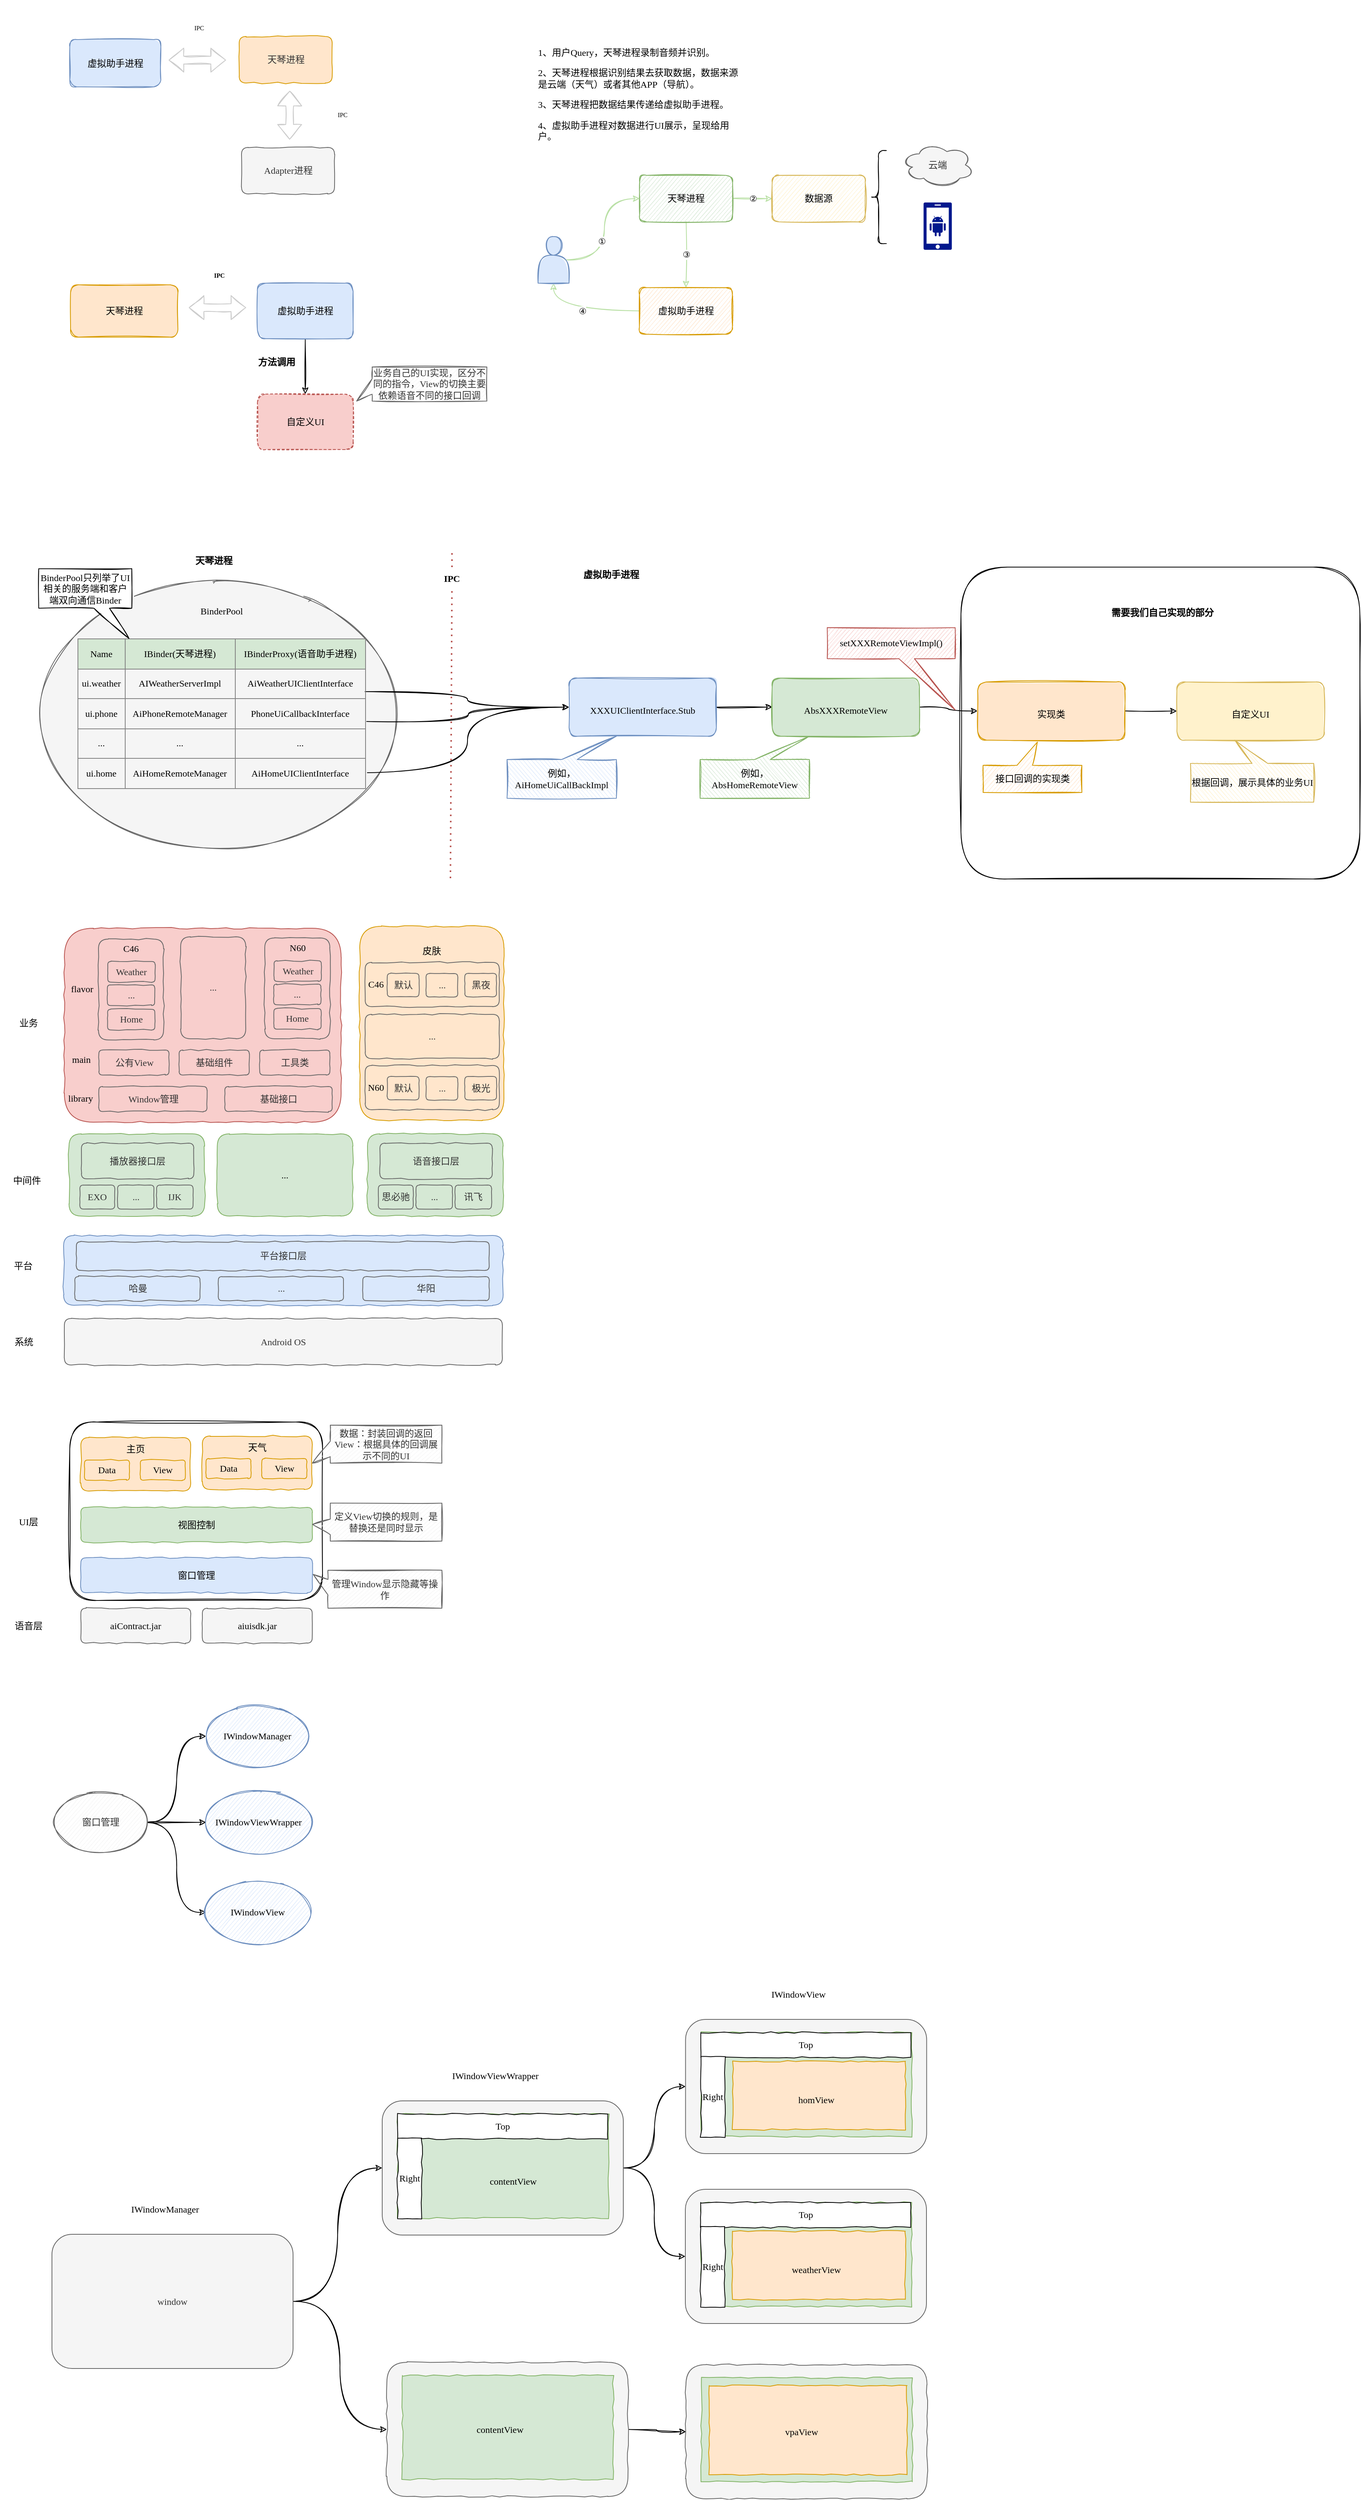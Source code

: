 <mxfile version="20.2.3" type="github">
  <diagram id="_rGLrGhf9AXiHFREIIix" name="第 1 页">
    <mxGraphModel dx="3093" dy="-14924" grid="0" gridSize="10" guides="1" tooltips="1" connect="1" arrows="1" fold="1" page="0" pageScale="1" pageWidth="827" pageHeight="1169" math="0" shadow="0">
      <root>
        <mxCell id="0" />
        <mxCell id="1" parent="0" />
        <mxCell id="fodertxsaoSaykGRS7Xc-198" value="" style="rounded=1;whiteSpace=wrap;html=1;comic=1;sketch=0;fontFamily=Comic Sans MS;fillColor=#ffe6cc;strokeColor=#d79b00;" vertex="1" parent="1">
          <mxGeometry x="-1307" y="17013" width="186" height="250" as="geometry" />
        </mxCell>
        <mxCell id="fodertxsaoSaykGRS7Xc-255" value="..." style="rounded=1;whiteSpace=wrap;html=1;comic=1;sketch=0;fillColor=none;fontColor=#333333;strokeColor=#666666;fontFamily=Comic Sans MS;" vertex="1" parent="1">
          <mxGeometry x="-1300" y="17126.5" width="173" height="57.12" as="geometry" />
        </mxCell>
        <mxCell id="fodertxsaoSaykGRS7Xc-243" value="" style="rounded=1;whiteSpace=wrap;html=1;comic=1;sketch=0;fillColor=none;fontColor=#333333;strokeColor=#666666;fontFamily=Comic Sans MS;" vertex="1" parent="1">
          <mxGeometry x="-1300" y="17059.5" width="173" height="57.12" as="geometry" />
        </mxCell>
        <mxCell id="fodertxsaoSaykGRS7Xc-250" value="" style="rounded=1;whiteSpace=wrap;html=1;comic=1;sketch=0;fillColor=none;fontColor=#333333;strokeColor=#666666;fontFamily=Comic Sans MS;" vertex="1" parent="1">
          <mxGeometry x="-1300" y="17192.38" width="173" height="57.12" as="geometry" />
        </mxCell>
        <mxCell id="fodertxsaoSaykGRS7Xc-133" value="" style="rounded=1;whiteSpace=wrap;html=1;fillColor=#f5f5f5;fontColor=#333333;strokeColor=#666666;comic=1;fontFamily=Comic Sans MS;" vertex="1" parent="1">
          <mxGeometry x="-886.25" y="18867" width="311" height="173" as="geometry" />
        </mxCell>
        <mxCell id="fodertxsaoSaykGRS7Xc-134" value="" style="rounded=0;whiteSpace=wrap;html=1;fillColor=#d5e8d4;strokeColor=#82b366;sketch=0;comic=1;fontFamily=Comic Sans MS;" vertex="1" parent="1">
          <mxGeometry x="-866.25" y="18884" width="272" height="134" as="geometry" />
        </mxCell>
        <mxCell id="fodertxsaoSaykGRS7Xc-143" value="" style="rounded=0;whiteSpace=wrap;html=1;fillColor=#ffe6cc;strokeColor=#d79b00;sketch=0;comic=1;fontFamily=Comic Sans MS;" vertex="1" parent="1">
          <mxGeometry x="-856.25" y="18894" width="255.25" height="115" as="geometry" />
        </mxCell>
        <mxCell id="fodertxsaoSaykGRS7Xc-118" value="" style="rounded=1;whiteSpace=wrap;html=1;fillColor=#f5f5f5;fontColor=#333333;strokeColor=#666666;fontFamily=Comic Sans MS;" vertex="1" parent="1">
          <mxGeometry x="-886.75" y="18422" width="311" height="173" as="geometry" />
        </mxCell>
        <mxCell id="fodertxsaoSaykGRS7Xc-119" value="" style="rounded=0;whiteSpace=wrap;html=1;fillColor=#d5e8d4;strokeColor=#82b366;sketch=0;comic=1;fontFamily=Comic Sans MS;" vertex="1" parent="1">
          <mxGeometry x="-866.75" y="18439" width="272" height="134" as="geometry" />
        </mxCell>
        <mxCell id="fodertxsaoSaykGRS7Xc-1" style="edgeStyle=orthogonalEdgeStyle;curved=1;sketch=1;orthogonalLoop=1;jettySize=auto;html=1;exitX=0.5;exitY=1;exitDx=0;exitDy=0;fontFamily=Comic Sans MS;" edge="1" parent="1" source="fodertxsaoSaykGRS7Xc-2" target="fodertxsaoSaykGRS7Xc-6">
          <mxGeometry relative="1" as="geometry" />
        </mxCell>
        <mxCell id="fodertxsaoSaykGRS7Xc-2" value="虚拟助手进程" style="rounded=1;whiteSpace=wrap;html=1;comic=1;sketch=1;fontFamily=Comic Sans MS;strokeColor=#6c8ebf;fillColor=#dae8fc;fillStyle=solid;" vertex="1" parent="1">
          <mxGeometry x="-1439" y="16184" width="123.5" height="71.5" as="geometry" />
        </mxCell>
        <mxCell id="fodertxsaoSaykGRS7Xc-3" value="天琴进程" style="rounded=1;whiteSpace=wrap;html=1;comic=1;sketch=1;fontFamily=Comic Sans MS;strokeColor=#d79b00;fillColor=#ffe6cc;fillStyle=solid;" vertex="1" parent="1">
          <mxGeometry x="-1680" y="16186" width="138.5" height="67.5" as="geometry" />
        </mxCell>
        <mxCell id="fodertxsaoSaykGRS7Xc-4" value="" style="shape=flexArrow;endArrow=classic;startArrow=classic;html=1;sketch=1;fontFamily=Comic Sans MS;strokeColor=#CCCCCC;curved=1;" edge="1" parent="1">
          <mxGeometry width="100" height="100" relative="1" as="geometry">
            <mxPoint x="-1527.5" y="16215.5" as="sourcePoint" />
            <mxPoint x="-1453.5" y="16215.5" as="targetPoint" />
          </mxGeometry>
        </mxCell>
        <mxCell id="fodertxsaoSaykGRS7Xc-5" value="&lt;b&gt;IPC&lt;/b&gt;" style="text;html=1;strokeColor=none;fillColor=none;align=center;verticalAlign=middle;whiteSpace=wrap;rounded=0;comic=1;sketch=1;fillStyle=solid;fontFamily=Comic Sans MS;fontSize=8;" vertex="1" parent="1">
          <mxGeometry x="-1518.5" y="16159" width="60" height="30" as="geometry" />
        </mxCell>
        <mxCell id="fodertxsaoSaykGRS7Xc-136" value="" style="rounded=0;whiteSpace=wrap;html=1;fillColor=#ffe6cc;strokeColor=#d79b00;sketch=0;comic=1;fontFamily=Comic Sans MS;" vertex="1" parent="1">
          <mxGeometry x="-826" y="18476" width="223" height="88" as="geometry" />
        </mxCell>
        <mxCell id="fodertxsaoSaykGRS7Xc-6" value="自定义UI" style="rounded=1;whiteSpace=wrap;html=1;comic=1;sketch=1;fontFamily=Comic Sans MS;strokeColor=#b85450;fillColor=#f8cecc;fillStyle=solid;dashed=1;" vertex="1" parent="1">
          <mxGeometry x="-1439" y="16327" width="123.5" height="71.5" as="geometry" />
        </mxCell>
        <mxCell id="fodertxsaoSaykGRS7Xc-7" value="业务自己的UI实现，区分不同的指令，View的切换主要依赖语音不同的接口回调" style="shape=callout;whiteSpace=wrap;html=1;perimeter=calloutPerimeter;rounded=0;comic=1;sketch=1;flipH=0;flipV=1;direction=south;size=20;position=0.2;position2=0;fillColor=#f5f5f5;strokeColor=#666666;fontColor=#333333;fontFamily=Comic Sans MS;" vertex="1" parent="1">
          <mxGeometry x="-1311" y="16292" width="168" height="44" as="geometry" />
        </mxCell>
        <mxCell id="fodertxsaoSaykGRS7Xc-8" value="" style="rounded=1;whiteSpace=wrap;html=1;labelBackgroundColor=none;sketch=1;fillStyle=auto;curveFitting=0.05;fontFamily=Comic Sans MS;fontSize=20;fontColor=#000000;" vertex="1" parent="1">
          <mxGeometry x="-531.5" y="16550" width="514.5" height="402" as="geometry" />
        </mxCell>
        <mxCell id="fodertxsaoSaykGRS7Xc-9" style="edgeStyle=orthogonalEdgeStyle;curved=1;sketch=1;orthogonalLoop=1;jettySize=auto;html=1;exitX=1;exitY=0.5;exitDx=0;exitDy=0;entryX=0;entryY=0.5;entryDx=0;entryDy=0;fontFamily=Comic Sans MS;fontSize=12;fontColor=#000000;strokeColor=#000000;" edge="1" parent="1" source="fodertxsaoSaykGRS7Xc-10" target="fodertxsaoSaykGRS7Xc-22">
          <mxGeometry relative="1" as="geometry" />
        </mxCell>
        <mxCell id="fodertxsaoSaykGRS7Xc-10" value="&lt;span style=&quot;font-size: 12px;&quot;&gt;XXXUIClientInterface&lt;/span&gt;&lt;span style=&quot;font-size: 12px;&quot;&gt;.Stub&lt;/span&gt;" style="rounded=1;whiteSpace=wrap;html=1;labelBackgroundColor=none;sketch=1;fillStyle=solid;curveFitting=0.05;fontFamily=Comic Sans MS;fontSize=20;fillColor=#dae8fc;strokeColor=#6c8ebf;" vertex="1" parent="1">
          <mxGeometry x="-1037" y="16693" width="190" height="75" as="geometry" />
        </mxCell>
        <mxCell id="fodertxsaoSaykGRS7Xc-11" value="&lt;b&gt;天琴进程&lt;/b&gt;" style="text;html=1;strokeColor=none;fillColor=none;align=center;verticalAlign=middle;whiteSpace=wrap;rounded=0;labelBackgroundColor=none;sketch=1;fillStyle=auto;curveFitting=0.95;fontFamily=Comic Sans MS;fontSize=12;fontColor=#000000;" vertex="1" parent="1">
          <mxGeometry x="-1525" y="16527" width="60" height="30" as="geometry" />
        </mxCell>
        <mxCell id="fodertxsaoSaykGRS7Xc-12" value="" style="ellipse;whiteSpace=wrap;html=1;comic=1;sketch=1;fillStyle=solid;fontFamily=Comic Sans MS;strokeColor=#666666;fillColor=#f5f5f5;fontColor=#333333;" vertex="1" parent="1">
          <mxGeometry x="-1719" y="16571" width="460" height="339" as="geometry" />
        </mxCell>
        <mxCell id="fodertxsaoSaykGRS7Xc-13" value="BinderPool" style="text;html=1;strokeColor=none;fillColor=none;align=center;verticalAlign=middle;whiteSpace=wrap;rounded=0;comic=1;sketch=1;fillStyle=solid;fontFamily=Comic Sans MS;" vertex="1" parent="1">
          <mxGeometry x="-1515" y="16592" width="60" height="30" as="geometry" />
        </mxCell>
        <mxCell id="fodertxsaoSaykGRS7Xc-14" style="edgeStyle=orthogonalEdgeStyle;curved=1;sketch=1;orthogonalLoop=1;jettySize=auto;html=1;exitX=0.997;exitY=0.353;exitDx=0;exitDy=0;entryX=0;entryY=0.5;entryDx=0;entryDy=0;fontFamily=Comic Sans MS;fontSize=12;fontColor=#000000;strokeColor=#000000;exitPerimeter=0;" edge="1" parent="1" source="fodertxsaoSaykGRS7Xc-17" target="fodertxsaoSaykGRS7Xc-10">
          <mxGeometry relative="1" as="geometry" />
        </mxCell>
        <mxCell id="fodertxsaoSaykGRS7Xc-15" style="edgeStyle=orthogonalEdgeStyle;curved=1;sketch=1;orthogonalLoop=1;jettySize=auto;html=1;fontFamily=Comic Sans MS;fontSize=12;fontColor=#000000;strokeColor=#000000;" edge="1" parent="1" target="fodertxsaoSaykGRS7Xc-10">
          <mxGeometry relative="1" as="geometry">
            <mxPoint x="-1298" y="16749" as="sourcePoint" />
          </mxGeometry>
        </mxCell>
        <mxCell id="fodertxsaoSaykGRS7Xc-16" style="edgeStyle=orthogonalEdgeStyle;curved=1;sketch=1;orthogonalLoop=1;jettySize=auto;html=1;exitX=1.005;exitY=0.892;exitDx=0;exitDy=0;entryX=0;entryY=0.5;entryDx=0;entryDy=0;fontFamily=Comic Sans MS;fontSize=12;fontColor=#000000;strokeColor=#000000;exitPerimeter=0;" edge="1" parent="1" source="fodertxsaoSaykGRS7Xc-17" target="fodertxsaoSaykGRS7Xc-10">
          <mxGeometry relative="1" as="geometry" />
        </mxCell>
        <mxCell id="fodertxsaoSaykGRS7Xc-17" value="&lt;table border=&quot;1&quot; width=&quot;100%&quot; height=&quot;100%&quot; style=&quot;width:100%;height:100%;border-collapse:collapse;&quot;&gt;&lt;tbody&gt;&lt;tr&gt;&lt;td style=&quot;background-color: rgb(213, 232, 212);&quot;&gt;Name&lt;/td&gt;&lt;td style=&quot;background-color: rgb(213, 232, 212);&quot;&gt;IBinder(天琴进程)&lt;/td&gt;&lt;td style=&quot;background-color: rgb(213, 232, 212);&quot;&gt;IBinderProxy(语音助手进程)&lt;/td&gt;&lt;/tr&gt;&lt;tr&gt;&lt;td&gt;ui.weather&lt;br&gt;&lt;/td&gt;&lt;td&gt;&lt;div style=&quot;background-image: initial; background-position: initial; background-size: initial; background-repeat: initial; background-attachment: initial; background-origin: initial; background-clip: initial;&quot;&gt;AIWeatherServerImpl&lt;span style=&quot;color: #ff0000;&quot;&gt;&lt;/span&gt;&lt;/div&gt;&lt;/td&gt;&lt;td&gt;AiWeatherUIClientInterface&lt;br&gt;&lt;/td&gt;&lt;/tr&gt;&lt;tr&gt;&lt;td&gt;ui.phone&lt;/td&gt;&lt;td&gt;AiPhoneRemoteManager&lt;br&gt;&lt;/td&gt;&lt;td&gt;PhoneUiCallbackInterface&lt;br&gt;&lt;/td&gt;&lt;/tr&gt;&lt;tr&gt;&lt;td&gt;...&lt;/td&gt;&lt;td&gt;...&lt;/td&gt;&lt;td&gt;...&lt;/td&gt;&lt;/tr&gt;&lt;tr&gt;&lt;td&gt;ui.home&lt;/td&gt;&lt;td&gt;AiHomeRemoteManager&lt;br&gt;&lt;/td&gt;&lt;td&gt;AiHomeUIClientInterface&lt;br&gt;&lt;/td&gt;&lt;/tr&gt;&lt;/tbody&gt;&lt;/table&gt;" style="text;html=1;strokeColor=none;fillColor=none;overflow=fill;comic=1;sketch=1;fillStyle=solid;fontFamily=Comic Sans MS;align=center;" vertex="1" parent="1">
          <mxGeometry x="-1671" y="16642" width="372" height="194" as="geometry" />
        </mxCell>
        <mxCell id="fodertxsaoSaykGRS7Xc-18" value="BinderPool只列举了UI相关的服务端和客户端双向通信Binder" style="shape=callout;whiteSpace=wrap;html=1;perimeter=calloutPerimeter;rounded=0;labelBackgroundColor=none;sketch=1;fillStyle=auto;curveFitting=0.95;fontFamily=Comic Sans MS;fontSize=12;fontColor=#000000;flipH=1;size=39;position=0.24;position2=0.03;" vertex="1" parent="1">
          <mxGeometry x="-1721" y="16552" width="120" height="90" as="geometry" />
        </mxCell>
        <mxCell id="fodertxsaoSaykGRS7Xc-19" value="&lt;b&gt;虚拟助手进程&lt;/b&gt;" style="text;html=1;strokeColor=none;fillColor=none;align=center;verticalAlign=middle;whiteSpace=wrap;rounded=0;labelBackgroundColor=none;sketch=1;fillStyle=auto;curveFitting=0.95;fontFamily=Comic Sans MS;fontSize=12;fontColor=#000000;" vertex="1" parent="1">
          <mxGeometry x="-1022.0" y="16545" width="79.25" height="30" as="geometry" />
        </mxCell>
        <mxCell id="fodertxsaoSaykGRS7Xc-20" value="例如，AiHomeUiCallBackImpl" style="shape=callout;whiteSpace=wrap;html=1;perimeter=calloutPerimeter;rounded=0;labelBackgroundColor=none;sketch=1;fillStyle=auto;curveFitting=0.95;fontFamily=Comic Sans MS;fontSize=12;flipV=1;position2=1;fillColor=#dae8fc;strokeColor=#6c8ebf;" vertex="1" parent="1">
          <mxGeometry x="-1117" y="16768" width="141" height="80" as="geometry" />
        </mxCell>
        <mxCell id="fodertxsaoSaykGRS7Xc-21" style="edgeStyle=orthogonalEdgeStyle;curved=1;sketch=1;orthogonalLoop=1;jettySize=auto;html=1;exitX=1;exitY=0.5;exitDx=0;exitDy=0;entryX=0;entryY=0.5;entryDx=0;entryDy=0;fontFamily=Comic Sans MS;fontSize=12;fontColor=#000000;strokeColor=#000000;" edge="1" parent="1" source="fodertxsaoSaykGRS7Xc-22" target="fodertxsaoSaykGRS7Xc-25">
          <mxGeometry relative="1" as="geometry" />
        </mxCell>
        <mxCell id="fodertxsaoSaykGRS7Xc-22" value="&lt;span style=&quot;font-size: 12px;&quot;&gt;AbsXXXRemoteView&lt;/span&gt;" style="rounded=1;whiteSpace=wrap;html=1;labelBackgroundColor=none;sketch=1;fillStyle=solid;curveFitting=0.05;fontFamily=Comic Sans MS;fontSize=20;fillColor=#d5e8d4;strokeColor=#82b366;" vertex="1" parent="1">
          <mxGeometry x="-775" y="16693" width="190" height="75" as="geometry" />
        </mxCell>
        <mxCell id="fodertxsaoSaykGRS7Xc-23" value="例如，AbsHomeRemoteView" style="shape=callout;whiteSpace=wrap;html=1;perimeter=calloutPerimeter;rounded=0;labelBackgroundColor=none;sketch=1;fillStyle=auto;curveFitting=0.95;fontFamily=Comic Sans MS;fontSize=12;flipV=1;position2=1;fillColor=#d5e8d4;strokeColor=#82b366;" vertex="1" parent="1">
          <mxGeometry x="-868" y="16768" width="141" height="80" as="geometry" />
        </mxCell>
        <mxCell id="fodertxsaoSaykGRS7Xc-24" style="edgeStyle=orthogonalEdgeStyle;curved=1;sketch=1;orthogonalLoop=1;jettySize=auto;html=1;exitX=1;exitY=0.5;exitDx=0;exitDy=0;entryX=0;entryY=0.5;entryDx=0;entryDy=0;fontFamily=Comic Sans MS;fontSize=12;fontColor=#000000;strokeColor=#000000;" edge="1" parent="1" source="fodertxsaoSaykGRS7Xc-25" target="fodertxsaoSaykGRS7Xc-27">
          <mxGeometry relative="1" as="geometry" />
        </mxCell>
        <mxCell id="fodertxsaoSaykGRS7Xc-25" value="&lt;span style=&quot;font-size: 12px;&quot;&gt;实现类&lt;/span&gt;" style="rounded=1;whiteSpace=wrap;html=1;labelBackgroundColor=none;sketch=1;fillStyle=solid;curveFitting=0.05;fontFamily=Comic Sans MS;fontSize=20;fillColor=#ffe6cc;strokeColor=#d79b00;" vertex="1" parent="1">
          <mxGeometry x="-510" y="16698" width="190" height="75" as="geometry" />
        </mxCell>
        <mxCell id="fodertxsaoSaykGRS7Xc-26" value="接口回调的实现类" style="shape=callout;whiteSpace=wrap;html=1;perimeter=calloutPerimeter;rounded=0;labelBackgroundColor=none;sketch=1;fillStyle=auto;curveFitting=0.95;fontFamily=Comic Sans MS;fontSize=12;flipV=1;position2=0.45;fillColor=#ffe6cc;strokeColor=#d79b00;flipH=1;" vertex="1" parent="1">
          <mxGeometry x="-503" y="16775.5" width="127.5" height="65" as="geometry" />
        </mxCell>
        <mxCell id="fodertxsaoSaykGRS7Xc-27" value="&lt;span style=&quot;font-size: 12px;&quot;&gt;自定义UI&lt;/span&gt;" style="rounded=1;whiteSpace=wrap;html=1;labelBackgroundColor=none;sketch=1;fillStyle=solid;curveFitting=0.05;fontFamily=Comic Sans MS;fontSize=20;fillColor=#fff2cc;strokeColor=#d6b656;" vertex="1" parent="1">
          <mxGeometry x="-253" y="16698" width="190" height="75" as="geometry" />
        </mxCell>
        <mxCell id="fodertxsaoSaykGRS7Xc-28" value="根据回调，展示具体的业务UI" style="shape=callout;whiteSpace=wrap;html=1;perimeter=calloutPerimeter;rounded=0;labelBackgroundColor=none;sketch=1;fillStyle=auto;curveFitting=0.95;fontFamily=Comic Sans MS;fontSize=12;flipV=1;position2=0.36;fillColor=#fff2cc;strokeColor=#d6b656;" vertex="1" parent="1">
          <mxGeometry x="-235.5" y="16773" width="159" height="80" as="geometry" />
        </mxCell>
        <mxCell id="fodertxsaoSaykGRS7Xc-29" value="&lt;b&gt;需要我们自己实现的部分&lt;/b&gt;" style="text;html=1;strokeColor=none;fillColor=none;align=center;verticalAlign=middle;whiteSpace=wrap;rounded=0;labelBackgroundColor=none;sketch=1;fillStyle=auto;curveFitting=0.95;fontFamily=Comic Sans MS;fontSize=12;fontColor=#000000;" vertex="1" parent="1">
          <mxGeometry x="-341" y="16594" width="139" height="30" as="geometry" />
        </mxCell>
        <mxCell id="fodertxsaoSaykGRS7Xc-30" value="setXXXRemoteViewImpl()" style="shape=callout;whiteSpace=wrap;html=1;perimeter=calloutPerimeter;rounded=0;labelBackgroundColor=none;sketch=1;fillStyle=auto;curveFitting=0.95;fontFamily=Comic Sans MS;fontSize=12;position2=1;size=66;position=0.56;fillColor=#f8cecc;strokeColor=#b85450;" vertex="1" parent="1">
          <mxGeometry x="-704" y="16628" width="165" height="106" as="geometry" />
        </mxCell>
        <mxCell id="fodertxsaoSaykGRS7Xc-31" value="" style="endArrow=none;dashed=1;html=1;dashPattern=1 3;strokeWidth=2;rounded=0;fillColor=#f8cecc;strokeColor=#b85450;startArrow=none;fontFamily=Comic Sans MS;" edge="1" parent="1" source="fodertxsaoSaykGRS7Xc-32">
          <mxGeometry width="50" height="50" relative="1" as="geometry">
            <mxPoint x="-1190" y="16951" as="sourcePoint" />
            <mxPoint x="-1188" y="16528" as="targetPoint" />
          </mxGeometry>
        </mxCell>
        <mxCell id="fodertxsaoSaykGRS7Xc-32" value="&lt;b&gt;IPC&lt;/b&gt;" style="text;html=1;strokeColor=none;fillColor=none;align=center;verticalAlign=middle;whiteSpace=wrap;rounded=0;fontFamily=Comic Sans MS;" vertex="1" parent="1">
          <mxGeometry x="-1218" y="16550" width="60" height="30" as="geometry" />
        </mxCell>
        <mxCell id="fodertxsaoSaykGRS7Xc-34" value="" style="endArrow=none;dashed=1;html=1;dashPattern=1 3;strokeWidth=2;rounded=0;fillColor=#f8cecc;strokeColor=#b85450;fontFamily=Comic Sans MS;" edge="1" parent="1" target="fodertxsaoSaykGRS7Xc-32">
          <mxGeometry width="50" height="50" relative="1" as="geometry">
            <mxPoint x="-1190" y="16951" as="sourcePoint" />
            <mxPoint x="-1188" y="16528" as="targetPoint" />
          </mxGeometry>
        </mxCell>
        <mxCell id="fodertxsaoSaykGRS7Xc-69" value="" style="rounded=1;whiteSpace=wrap;html=1;comic=1;sketch=1;fillStyle=solid;fontFamily=Comic Sans MS;fontSize=8;strokeColor=#000000;" vertex="1" parent="1">
          <mxGeometry x="-1681" y="17652" width="326" height="230" as="geometry" />
        </mxCell>
        <mxCell id="fodertxsaoSaykGRS7Xc-70" value="&lt;span style=&quot;color: rgb(0, 0, 0);&quot;&gt;aiContract.jar&lt;/span&gt;" style="rounded=1;whiteSpace=wrap;html=1;comic=1;fontFamily=Comic Sans MS;fillColor=#f5f5f5;strokeColor=#666666;fontColor=#333333;" vertex="1" parent="1">
          <mxGeometry x="-1666.75" y="17892" width="141.75" height="45" as="geometry" />
        </mxCell>
        <mxCell id="fodertxsaoSaykGRS7Xc-72" value="窗口管理" style="rounded=1;whiteSpace=wrap;html=1;comic=1;fontFamily=Comic Sans MS;fillColor=#dae8fc;strokeColor=#6c8ebf;" vertex="1" parent="1">
          <mxGeometry x="-1666.75" y="17827" width="298.75" height="45" as="geometry" />
        </mxCell>
        <mxCell id="fodertxsaoSaykGRS7Xc-74" value="语音层" style="text;html=1;strokeColor=none;fillColor=none;align=center;verticalAlign=middle;whiteSpace=wrap;rounded=0;comic=1;fontFamily=Comic Sans MS;" vertex="1" parent="1">
          <mxGeometry x="-1764" y="17899.5" width="60" height="30" as="geometry" />
        </mxCell>
        <mxCell id="fodertxsaoSaykGRS7Xc-81" value="&lt;span style=&quot;color: rgb(0, 0, 0);&quot;&gt;aiuisdk.jar&lt;/span&gt;" style="rounded=1;whiteSpace=wrap;html=1;comic=1;fontFamily=Comic Sans MS;fillColor=#f5f5f5;strokeColor=#666666;fontColor=#333333;" vertex="1" parent="1">
          <mxGeometry x="-1510" y="17892" width="141.75" height="45" as="geometry" />
        </mxCell>
        <mxCell id="fodertxsaoSaykGRS7Xc-82" value="视图控制" style="rounded=1;whiteSpace=wrap;html=1;comic=1;fontFamily=Comic Sans MS;fillColor=#d5e8d4;strokeColor=#82b366;" vertex="1" parent="1">
          <mxGeometry x="-1666.75" y="17762" width="298.75" height="45" as="geometry" />
        </mxCell>
        <mxCell id="fodertxsaoSaykGRS7Xc-83" value="" style="rounded=1;whiteSpace=wrap;html=1;comic=1;fontFamily=Comic Sans MS;fillColor=#ffe6cc;strokeColor=#d79b00;" vertex="1" parent="1">
          <mxGeometry x="-1666.75" y="17672" width="141.75" height="69" as="geometry" />
        </mxCell>
        <mxCell id="fodertxsaoSaykGRS7Xc-84" value="Data" style="rounded=1;whiteSpace=wrap;html=1;comic=1;sketch=0;fillColor=#ffe6cc;strokeColor=#d79b00;fontFamily=Comic Sans MS;" vertex="1" parent="1">
          <mxGeometry x="-1662" y="17701" width="58" height="26" as="geometry" />
        </mxCell>
        <mxCell id="fodertxsaoSaykGRS7Xc-86" value="View" style="rounded=1;whiteSpace=wrap;html=1;comic=1;sketch=0;fillColor=#ffe6cc;strokeColor=#d79b00;fontFamily=Comic Sans MS;" vertex="1" parent="1">
          <mxGeometry x="-1590" y="17701" width="58" height="26" as="geometry" />
        </mxCell>
        <mxCell id="fodertxsaoSaykGRS7Xc-87" value="主页" style="text;html=1;strokeColor=none;fillColor=none;align=center;verticalAlign=middle;whiteSpace=wrap;rounded=0;comic=1;sketch=0;fontFamily=Comic Sans MS;" vertex="1" parent="1">
          <mxGeometry x="-1625.88" y="17672" width="60" height="30" as="geometry" />
        </mxCell>
        <mxCell id="fodertxsaoSaykGRS7Xc-88" value="" style="rounded=1;whiteSpace=wrap;html=1;comic=1;fontFamily=Comic Sans MS;fillColor=#ffe6cc;strokeColor=#d79b00;" vertex="1" parent="1">
          <mxGeometry x="-1510" y="17670" width="141.75" height="69" as="geometry" />
        </mxCell>
        <mxCell id="fodertxsaoSaykGRS7Xc-89" value="Data" style="rounded=1;whiteSpace=wrap;html=1;comic=1;sketch=0;fillColor=#ffe6cc;strokeColor=#d79b00;fontFamily=Comic Sans MS;" vertex="1" parent="1">
          <mxGeometry x="-1505.25" y="17699" width="58" height="26" as="geometry" />
        </mxCell>
        <mxCell id="fodertxsaoSaykGRS7Xc-90" value="View" style="rounded=1;whiteSpace=wrap;html=1;comic=1;sketch=0;fillColor=#ffe6cc;strokeColor=#d79b00;fontFamily=Comic Sans MS;" vertex="1" parent="1">
          <mxGeometry x="-1433.25" y="17699" width="58" height="26" as="geometry" />
        </mxCell>
        <mxCell id="fodertxsaoSaykGRS7Xc-91" value="天气" style="text;html=1;strokeColor=none;fillColor=none;align=center;verticalAlign=middle;whiteSpace=wrap;rounded=0;comic=1;sketch=0;fontFamily=Comic Sans MS;" vertex="1" parent="1">
          <mxGeometry x="-1469.13" y="17670" width="60" height="30" as="geometry" />
        </mxCell>
        <mxCell id="fodertxsaoSaykGRS7Xc-92" value="UI层" style="text;html=1;strokeColor=none;fillColor=none;align=center;verticalAlign=middle;whiteSpace=wrap;rounded=0;comic=1;fontFamily=Comic Sans MS;" vertex="1" parent="1">
          <mxGeometry x="-1764" y="17766" width="60" height="30" as="geometry" />
        </mxCell>
        <mxCell id="fodertxsaoSaykGRS7Xc-93" value="数据：封装回调的返回&lt;br&gt;View：根据具体的回调展示不同的UI" style="shape=callout;whiteSpace=wrap;html=1;perimeter=calloutPerimeter;comic=1;sketch=1;flipH=1;flipV=0;direction=north;size=23;position=0.17;position2=0;fillColor=#f5f5f5;strokeColor=#666666;fillStyle=hatch;fontColor=#333333;fontFamily=Comic Sans MS;" vertex="1" parent="1">
          <mxGeometry x="-1368" y="17656" width="167" height="49" as="geometry" />
        </mxCell>
        <mxCell id="fodertxsaoSaykGRS7Xc-94" value="定义View切换的规则，是替换还是同时显示" style="shape=callout;whiteSpace=wrap;html=1;perimeter=calloutPerimeter;comic=1;sketch=1;flipH=1;flipV=0;direction=north;size=23;position=0.17;position2=0.44;fillColor=#f5f5f5;strokeColor=#666666;fillStyle=hatch;fontColor=#333333;fontFamily=Comic Sans MS;" vertex="1" parent="1">
          <mxGeometry x="-1368" y="17756.5" width="167" height="49" as="geometry" />
        </mxCell>
        <mxCell id="fodertxsaoSaykGRS7Xc-95" value="管理Window显示隐藏等操作" style="shape=callout;whiteSpace=wrap;html=1;perimeter=calloutPerimeter;comic=1;sketch=1;flipH=1;flipV=0;direction=north;size=19;position=0.35;position2=0.89;fillColor=#f5f5f5;strokeColor=#666666;fillStyle=hatch;fontColor=#333333;base=20;fontFamily=Comic Sans MS;" vertex="1" parent="1">
          <mxGeometry x="-1367" y="17843" width="166" height="49" as="geometry" />
        </mxCell>
        <mxCell id="fodertxsaoSaykGRS7Xc-96" value="&lt;b&gt;方法调用&lt;/b&gt;" style="text;html=1;strokeColor=none;fillColor=none;align=center;verticalAlign=middle;whiteSpace=wrap;rounded=0;comic=1;sketch=1;fillStyle=hatch;fontFamily=Comic Sans MS;" vertex="1" parent="1">
          <mxGeometry x="-1444" y="16271" width="60" height="30" as="geometry" />
        </mxCell>
        <mxCell id="fodertxsaoSaykGRS7Xc-102" style="edgeStyle=orthogonalEdgeStyle;curved=1;sketch=1;orthogonalLoop=1;jettySize=auto;html=1;exitX=1;exitY=0.5;exitDx=0;exitDy=0;entryX=0;entryY=0.5;entryDx=0;entryDy=0;fontFamily=Comic Sans MS;" edge="1" parent="1" source="fodertxsaoSaykGRS7Xc-98" target="fodertxsaoSaykGRS7Xc-99">
          <mxGeometry relative="1" as="geometry" />
        </mxCell>
        <mxCell id="fodertxsaoSaykGRS7Xc-103" style="edgeStyle=orthogonalEdgeStyle;curved=1;sketch=1;orthogonalLoop=1;jettySize=auto;html=1;exitX=1;exitY=0.5;exitDx=0;exitDy=0;entryX=0;entryY=0.5;entryDx=0;entryDy=0;fontFamily=Comic Sans MS;" edge="1" parent="1" source="fodertxsaoSaykGRS7Xc-98" target="fodertxsaoSaykGRS7Xc-100">
          <mxGeometry relative="1" as="geometry" />
        </mxCell>
        <mxCell id="fodertxsaoSaykGRS7Xc-104" style="edgeStyle=orthogonalEdgeStyle;curved=1;sketch=1;orthogonalLoop=1;jettySize=auto;html=1;exitX=1;exitY=0.5;exitDx=0;exitDy=0;entryX=0;entryY=0.5;entryDx=0;entryDy=0;fontFamily=Comic Sans MS;" edge="1" parent="1" source="fodertxsaoSaykGRS7Xc-98" target="fodertxsaoSaykGRS7Xc-101">
          <mxGeometry relative="1" as="geometry" />
        </mxCell>
        <mxCell id="fodertxsaoSaykGRS7Xc-98" value="窗口管理" style="ellipse;whiteSpace=wrap;html=1;comic=1;sketch=1;fillStyle=hatch;fillColor=#f5f5f5;fontColor=#333333;strokeColor=#666666;fontFamily=Comic Sans MS;" vertex="1" parent="1">
          <mxGeometry x="-1701" y="18128" width="120" height="80" as="geometry" />
        </mxCell>
        <mxCell id="fodertxsaoSaykGRS7Xc-99" value="IWindowManager" style="ellipse;whiteSpace=wrap;html=1;comic=1;sketch=1;fillStyle=hatch;fillColor=#dae8fc;strokeColor=#6c8ebf;fontFamily=Comic Sans MS;" vertex="1" parent="1">
          <mxGeometry x="-1505.25" y="18017" width="132.25" height="80" as="geometry" />
        </mxCell>
        <mxCell id="fodertxsaoSaykGRS7Xc-100" value="IWindowViewWrapper" style="ellipse;whiteSpace=wrap;html=1;comic=1;sketch=1;fillStyle=hatch;fillColor=#dae8fc;strokeColor=#6c8ebf;fontFamily=Comic Sans MS;" vertex="1" parent="1">
          <mxGeometry x="-1505.25" y="18128" width="135.25" height="80" as="geometry" />
        </mxCell>
        <mxCell id="fodertxsaoSaykGRS7Xc-101" value="IWindowView" style="ellipse;whiteSpace=wrap;html=1;comic=1;sketch=1;fillStyle=hatch;fillColor=#dae8fc;strokeColor=#6c8ebf;fontFamily=Comic Sans MS;" vertex="1" parent="1">
          <mxGeometry x="-1505.25" y="18244" width="133.25" height="80" as="geometry" />
        </mxCell>
        <mxCell id="fodertxsaoSaykGRS7Xc-105" style="edgeStyle=orthogonalEdgeStyle;orthogonalLoop=1;jettySize=auto;html=1;exitX=1;exitY=0.5;exitDx=0;exitDy=0;curved=1;sketch=1;fontFamily=Comic Sans MS;" edge="1" parent="1" source="fodertxsaoSaykGRS7Xc-107" target="fodertxsaoSaykGRS7Xc-112">
          <mxGeometry relative="1" as="geometry" />
        </mxCell>
        <mxCell id="fodertxsaoSaykGRS7Xc-106" style="edgeStyle=orthogonalEdgeStyle;curved=1;sketch=1;orthogonalLoop=1;jettySize=auto;html=1;exitX=1;exitY=0.5;exitDx=0;exitDy=0;entryX=0;entryY=0.5;entryDx=0;entryDy=0;fontFamily=Comic Sans MS;" edge="1" parent="1" source="fodertxsaoSaykGRS7Xc-107" target="fodertxsaoSaykGRS7Xc-130">
          <mxGeometry relative="1" as="geometry" />
        </mxCell>
        <mxCell id="fodertxsaoSaykGRS7Xc-107" value="&lt;font&gt;window&lt;/font&gt;" style="rounded=1;whiteSpace=wrap;html=1;fillColor=#f5f5f5;fontColor=#333333;strokeColor=#666666;fontFamily=Comic Sans MS;" vertex="1" parent="1">
          <mxGeometry x="-1704" y="18699" width="311" height="173" as="geometry" />
        </mxCell>
        <mxCell id="fodertxsaoSaykGRS7Xc-109" value="IWindowManager" style="text;html=1;strokeColor=none;fillColor=none;align=center;verticalAlign=middle;whiteSpace=wrap;rounded=0;fontFamily=Comic Sans MS;" vertex="1" parent="1">
          <mxGeometry x="-1588" y="18652" width="60" height="30" as="geometry" />
        </mxCell>
        <mxCell id="fodertxsaoSaykGRS7Xc-110" style="edgeStyle=orthogonalEdgeStyle;curved=1;sketch=1;orthogonalLoop=1;jettySize=auto;html=1;exitX=1;exitY=0.5;exitDx=0;exitDy=0;entryX=0;entryY=0.5;entryDx=0;entryDy=0;fontFamily=Comic Sans MS;" edge="1" parent="1" source="fodertxsaoSaykGRS7Xc-112" target="fodertxsaoSaykGRS7Xc-118">
          <mxGeometry relative="1" as="geometry" />
        </mxCell>
        <mxCell id="fodertxsaoSaykGRS7Xc-111" style="edgeStyle=orthogonalEdgeStyle;curved=1;sketch=1;orthogonalLoop=1;jettySize=auto;html=1;exitX=1;exitY=0.5;exitDx=0;exitDy=0;entryX=0;entryY=0.5;entryDx=0;entryDy=0;fontFamily=Comic Sans MS;" edge="1" parent="1" source="fodertxsaoSaykGRS7Xc-112" target="fodertxsaoSaykGRS7Xc-137">
          <mxGeometry relative="1" as="geometry">
            <mxPoint x="-887" y="18749.551" as="targetPoint" />
          </mxGeometry>
        </mxCell>
        <mxCell id="fodertxsaoSaykGRS7Xc-112" value="" style="rounded=1;whiteSpace=wrap;html=1;fillColor=#f5f5f5;fontColor=#333333;strokeColor=#666666;fontFamily=Comic Sans MS;" vertex="1" parent="1">
          <mxGeometry x="-1278" y="18527" width="311" height="173" as="geometry" />
        </mxCell>
        <mxCell id="fodertxsaoSaykGRS7Xc-113" value="" style="rounded=0;whiteSpace=wrap;html=1;fillColor=#d5e8d4;strokeColor=#82b366;sketch=0;comic=1;fontFamily=Comic Sans MS;" vertex="1" parent="1">
          <mxGeometry x="-1258" y="18544" width="272" height="134" as="geometry" />
        </mxCell>
        <mxCell id="fodertxsaoSaykGRS7Xc-114" value="IWindowViewWrapper" style="text;html=1;strokeColor=none;fillColor=none;align=center;verticalAlign=middle;whiteSpace=wrap;rounded=0;fontFamily=Comic Sans MS;" vertex="1" parent="1">
          <mxGeometry x="-1162" y="18480" width="60" height="30" as="geometry" />
        </mxCell>
        <mxCell id="fodertxsaoSaykGRS7Xc-115" value="Top" style="rounded=0;whiteSpace=wrap;html=1;comic=1;sketch=0;fontFamily=Comic Sans MS;" vertex="1" parent="1">
          <mxGeometry x="-1258.25" y="18544" width="271" height="32" as="geometry" />
        </mxCell>
        <mxCell id="fodertxsaoSaykGRS7Xc-116" value="Right" style="rounded=0;whiteSpace=wrap;html=1;comic=1;sketch=0;fontFamily=Comic Sans MS;" vertex="1" parent="1">
          <mxGeometry x="-1258" y="18575" width="31" height="104" as="geometry" />
        </mxCell>
        <mxCell id="fodertxsaoSaykGRS7Xc-117" value="contentView" style="text;html=1;strokeColor=none;fillColor=none;align=center;verticalAlign=middle;whiteSpace=wrap;rounded=0;comic=1;sketch=0;fontFamily=Comic Sans MS;" vertex="1" parent="1">
          <mxGeometry x="-1139.25" y="18616" width="60" height="30" as="geometry" />
        </mxCell>
        <mxCell id="fodertxsaoSaykGRS7Xc-120" value="IWindowView" style="text;html=1;strokeColor=none;fillColor=none;align=center;verticalAlign=middle;whiteSpace=wrap;rounded=0;fontFamily=Comic Sans MS;" vertex="1" parent="1">
          <mxGeometry x="-770.75" y="18375" width="60" height="30" as="geometry" />
        </mxCell>
        <mxCell id="fodertxsaoSaykGRS7Xc-121" value="Top" style="rounded=0;whiteSpace=wrap;html=1;comic=1;sketch=0;fontFamily=Comic Sans MS;" vertex="1" parent="1">
          <mxGeometry x="-867" y="18439" width="271" height="32" as="geometry" />
        </mxCell>
        <mxCell id="fodertxsaoSaykGRS7Xc-122" value="Right" style="rounded=0;whiteSpace=wrap;html=1;comic=1;sketch=0;fontFamily=Comic Sans MS;" vertex="1" parent="1">
          <mxGeometry x="-866.75" y="18470" width="31" height="104" as="geometry" />
        </mxCell>
        <mxCell id="fodertxsaoSaykGRS7Xc-123" value="homView" style="text;html=1;strokeColor=none;fillColor=none;align=center;verticalAlign=middle;whiteSpace=wrap;rounded=0;comic=1;sketch=0;fontFamily=Comic Sans MS;" vertex="1" parent="1">
          <mxGeometry x="-748" y="18511" width="60" height="30" as="geometry" />
        </mxCell>
        <mxCell id="fodertxsaoSaykGRS7Xc-129" style="edgeStyle=orthogonalEdgeStyle;curved=1;sketch=1;orthogonalLoop=1;jettySize=auto;html=1;exitX=1;exitY=0.5;exitDx=0;exitDy=0;entryX=0;entryY=0.5;entryDx=0;entryDy=0;fontFamily=Comic Sans MS;" edge="1" parent="1" source="fodertxsaoSaykGRS7Xc-130" target="fodertxsaoSaykGRS7Xc-133">
          <mxGeometry relative="1" as="geometry" />
        </mxCell>
        <mxCell id="fodertxsaoSaykGRS7Xc-130" value="" style="rounded=1;whiteSpace=wrap;html=1;fillColor=#f5f5f5;fontColor=#333333;strokeColor=#666666;comic=1;fontFamily=Comic Sans MS;" vertex="1" parent="1">
          <mxGeometry x="-1272" y="18864" width="311" height="173" as="geometry" />
        </mxCell>
        <mxCell id="fodertxsaoSaykGRS7Xc-131" value="" style="rounded=0;whiteSpace=wrap;html=1;fillColor=#d5e8d4;strokeColor=#82b366;sketch=0;comic=1;fontFamily=Comic Sans MS;" vertex="1" parent="1">
          <mxGeometry x="-1252" y="18881" width="272" height="134" as="geometry" />
        </mxCell>
        <mxCell id="fodertxsaoSaykGRS7Xc-132" value="contentView" style="text;html=1;strokeColor=none;fillColor=none;align=center;verticalAlign=middle;whiteSpace=wrap;rounded=0;comic=1;sketch=0;fontFamily=Comic Sans MS;" vertex="1" parent="1">
          <mxGeometry x="-1156" y="18935.5" width="60" height="30" as="geometry" />
        </mxCell>
        <mxCell id="fodertxsaoSaykGRS7Xc-135" value="vpaView" style="text;html=1;strokeColor=none;fillColor=none;align=center;verticalAlign=middle;whiteSpace=wrap;rounded=0;comic=1;sketch=0;fontFamily=Comic Sans MS;" vertex="1" parent="1">
          <mxGeometry x="-767" y="18938.5" width="60" height="30" as="geometry" />
        </mxCell>
        <mxCell id="fodertxsaoSaykGRS7Xc-137" value="" style="rounded=1;whiteSpace=wrap;html=1;fillColor=#f5f5f5;fontColor=#333333;strokeColor=#666666;fontFamily=Comic Sans MS;" vertex="1" parent="1">
          <mxGeometry x="-887" y="18641" width="311" height="173" as="geometry" />
        </mxCell>
        <mxCell id="fodertxsaoSaykGRS7Xc-138" value="" style="rounded=0;whiteSpace=wrap;html=1;fillColor=#d5e8d4;strokeColor=#82b366;sketch=0;comic=1;fontFamily=Comic Sans MS;" vertex="1" parent="1">
          <mxGeometry x="-867" y="18658" width="272" height="134" as="geometry" />
        </mxCell>
        <mxCell id="fodertxsaoSaykGRS7Xc-139" value="" style="rounded=0;whiteSpace=wrap;html=1;fillColor=#ffe6cc;strokeColor=#d79b00;sketch=0;comic=1;fontFamily=Comic Sans MS;" vertex="1" parent="1">
          <mxGeometry x="-826.25" y="18695" width="223" height="88" as="geometry" />
        </mxCell>
        <mxCell id="fodertxsaoSaykGRS7Xc-140" value="Top" style="rounded=0;whiteSpace=wrap;html=1;comic=1;sketch=0;fontFamily=Comic Sans MS;" vertex="1" parent="1">
          <mxGeometry x="-867.25" y="18658" width="271" height="32" as="geometry" />
        </mxCell>
        <mxCell id="fodertxsaoSaykGRS7Xc-141" value="Right" style="rounded=0;whiteSpace=wrap;html=1;comic=1;sketch=0;fontFamily=Comic Sans MS;" vertex="1" parent="1">
          <mxGeometry x="-867" y="18689" width="31" height="104" as="geometry" />
        </mxCell>
        <mxCell id="fodertxsaoSaykGRS7Xc-142" value="weatherView" style="text;html=1;strokeColor=none;fillColor=none;align=center;verticalAlign=middle;whiteSpace=wrap;rounded=0;comic=1;sketch=0;fontFamily=Comic Sans MS;" vertex="1" parent="1">
          <mxGeometry x="-748.25" y="18730" width="60" height="30" as="geometry" />
        </mxCell>
        <mxCell id="fodertxsaoSaykGRS7Xc-144" value="&lt;span style=&quot;color: rgb(51, 51, 51); font-family: &amp;quot;Comic Sans MS&amp;quot;;&quot;&gt;Adapter进程&lt;/span&gt;" style="rounded=1;whiteSpace=wrap;html=1;comic=1;fillColor=#f5f5f5;fontColor=#333333;strokeColor=#666666;" vertex="1" parent="1">
          <mxGeometry x="-1459.5" y="16009" width="120" height="60" as="geometry" />
        </mxCell>
        <mxCell id="fodertxsaoSaykGRS7Xc-145" value="&lt;span style=&quot;color: rgb(51, 51, 51); font-family: &amp;quot;Comic Sans MS&amp;quot;;&quot;&gt;天琴进程&lt;/span&gt;" style="rounded=1;whiteSpace=wrap;html=1;comic=1;fillColor=#ffe6cc;strokeColor=#d79b00;" vertex="1" parent="1">
          <mxGeometry x="-1462.5" y="15866" width="120" height="60" as="geometry" />
        </mxCell>
        <mxCell id="fodertxsaoSaykGRS7Xc-146" value="" style="shape=flexArrow;endArrow=classic;startArrow=classic;html=1;sketch=1;fontFamily=Comic Sans MS;strokeColor=#CCCCCC;curved=1;" edge="1" parent="1">
          <mxGeometry width="100" height="100" relative="1" as="geometry">
            <mxPoint x="-1397.25" y="15936" as="sourcePoint" />
            <mxPoint x="-1397.5" y="15999" as="targetPoint" />
          </mxGeometry>
        </mxCell>
        <mxCell id="fodertxsaoSaykGRS7Xc-147" value="虚拟助手进程" style="rounded=1;whiteSpace=wrap;html=1;comic=1;sketch=1;fontFamily=Comic Sans MS;strokeColor=#6c8ebf;fillColor=#dae8fc;fillStyle=solid;" vertex="1" parent="1">
          <mxGeometry x="-1681" y="15870" width="117.5" height="61" as="geometry" />
        </mxCell>
        <mxCell id="fodertxsaoSaykGRS7Xc-148" value="" style="shape=flexArrow;endArrow=classic;startArrow=classic;html=1;sketch=1;fontFamily=Comic Sans MS;strokeColor=#CCCCCC;curved=1;" edge="1" parent="1">
          <mxGeometry width="100" height="100" relative="1" as="geometry">
            <mxPoint x="-1553.5" y="15896.5" as="sourcePoint" />
            <mxPoint x="-1479.5" y="15896.5" as="targetPoint" />
          </mxGeometry>
        </mxCell>
        <mxCell id="fodertxsaoSaykGRS7Xc-149" value="IPC" style="text;html=1;strokeColor=none;fillColor=none;align=center;verticalAlign=middle;whiteSpace=wrap;rounded=0;comic=1;sketch=1;fillStyle=solid;fontFamily=Comic Sans MS;fontSize=8;" vertex="1" parent="1">
          <mxGeometry x="-1544.5" y="15840" width="60" height="30" as="geometry" />
        </mxCell>
        <mxCell id="fodertxsaoSaykGRS7Xc-150" value="IPC" style="text;html=1;strokeColor=none;fillColor=none;align=center;verticalAlign=middle;whiteSpace=wrap;rounded=0;comic=1;sketch=1;fillStyle=solid;fontFamily=Comic Sans MS;fontSize=8;" vertex="1" parent="1">
          <mxGeometry x="-1359" y="15952" width="60" height="30" as="geometry" />
        </mxCell>
        <mxCell id="fodertxsaoSaykGRS7Xc-171" value="②" style="edgeStyle=orthogonalEdgeStyle;curved=1;sketch=1;orthogonalLoop=1;jettySize=auto;html=1;exitX=1;exitY=0.5;exitDx=0;exitDy=0;entryX=0;entryY=0.5;entryDx=0;entryDy=0;fontFamily=Comic Sans MS;strokeColor=#B9E0A5;" edge="1" parent="1" source="fodertxsaoSaykGRS7Xc-154" target="fodertxsaoSaykGRS7Xc-158">
          <mxGeometry relative="1" as="geometry" />
        </mxCell>
        <mxCell id="fodertxsaoSaykGRS7Xc-172" value="③" style="edgeStyle=orthogonalEdgeStyle;curved=1;sketch=1;orthogonalLoop=1;jettySize=auto;html=1;exitX=0.5;exitY=1;exitDx=0;exitDy=0;fontFamily=Comic Sans MS;strokeColor=#B9E0A5;" edge="1" parent="1" source="fodertxsaoSaykGRS7Xc-154" target="fodertxsaoSaykGRS7Xc-156">
          <mxGeometry relative="1" as="geometry" />
        </mxCell>
        <mxCell id="fodertxsaoSaykGRS7Xc-154" value="天琴进程" style="rounded=1;whiteSpace=wrap;html=1;sketch=1;curveFitting=0.05;fontFamily=Comic Sans MS;fillColor=#d5e8d4;strokeColor=#82b366;" vertex="1" parent="1">
          <mxGeometry x="-946.0" y="16045" width="120" height="60" as="geometry" />
        </mxCell>
        <mxCell id="fodertxsaoSaykGRS7Xc-173" value="④" style="edgeStyle=orthogonalEdgeStyle;curved=1;sketch=1;orthogonalLoop=1;jettySize=auto;html=1;exitX=0;exitY=0.5;exitDx=0;exitDy=0;entryX=0.5;entryY=1;entryDx=0;entryDy=0;fontFamily=Comic Sans MS;strokeColor=#B9E0A5;" edge="1" parent="1" source="fodertxsaoSaykGRS7Xc-156" target="fodertxsaoSaykGRS7Xc-168">
          <mxGeometry relative="1" as="geometry" />
        </mxCell>
        <mxCell id="fodertxsaoSaykGRS7Xc-156" value="虚拟助手进程" style="rounded=1;whiteSpace=wrap;html=1;sketch=1;curveFitting=0.05;fontFamily=Comic Sans MS;fillColor=#ffe6cc;strokeColor=#d79b00;" vertex="1" parent="1">
          <mxGeometry x="-946.25" y="16189.75" width="120" height="60" as="geometry" />
        </mxCell>
        <mxCell id="fodertxsaoSaykGRS7Xc-157" value="&lt;h1&gt;&lt;br&gt;&lt;/h1&gt;&lt;p&gt;1、用户Query，天琴进程录制音频并识别。&lt;/p&gt;&lt;p&gt;2、天琴进程根据识别结果去获取数据，数据来源是云端（天气）或者其他APP（导航）。&lt;/p&gt;&lt;p&gt;3、天琴进程把数据结果传递给虚拟助手进程。&lt;/p&gt;&lt;p&gt;4、虚拟助手进程对数据进行UI展示，呈现给用户。&lt;/p&gt;" style="text;html=1;strokeColor=none;fillColor=none;spacing=5;spacingTop=-20;whiteSpace=wrap;overflow=hidden;rounded=0;sketch=1;curveFitting=0.05;fontFamily=Comic Sans MS;fontColor=#000000;" vertex="1" parent="1">
          <mxGeometry x="-1082" y="15829" width="267" height="184" as="geometry" />
        </mxCell>
        <mxCell id="fodertxsaoSaykGRS7Xc-158" value="数据源" style="rounded=1;whiteSpace=wrap;html=1;sketch=1;curveFitting=0.05;fontFamily=Comic Sans MS;fillColor=#fff2cc;strokeColor=#d6b656;" vertex="1" parent="1">
          <mxGeometry x="-775" y="16045" width="120" height="60" as="geometry" />
        </mxCell>
        <mxCell id="fodertxsaoSaykGRS7Xc-170" style="edgeStyle=orthogonalEdgeStyle;curved=1;sketch=1;orthogonalLoop=1;jettySize=auto;html=1;exitX=0.9;exitY=0.5;exitDx=0;exitDy=0;exitPerimeter=0;entryX=0;entryY=0.5;entryDx=0;entryDy=0;fontFamily=Comic Sans MS;fillColor=#d5e8d4;strokeColor=#B9E0A5;" edge="1" parent="1" source="fodertxsaoSaykGRS7Xc-168" target="fodertxsaoSaykGRS7Xc-154">
          <mxGeometry relative="1" as="geometry" />
        </mxCell>
        <mxCell id="fodertxsaoSaykGRS7Xc-174" value="①" style="edgeLabel;html=1;align=center;verticalAlign=middle;resizable=0;points=[];fontFamily=Comic Sans MS;" vertex="1" connectable="0" parent="fodertxsaoSaykGRS7Xc-170">
          <mxGeometry x="-0.159" y="4" relative="1" as="geometry">
            <mxPoint y="-1" as="offset" />
          </mxGeometry>
        </mxCell>
        <mxCell id="fodertxsaoSaykGRS7Xc-168" value="" style="shape=actor;whiteSpace=wrap;html=1;comic=1;sketch=1;fillStyle=solid;fontFamily=Comic Sans MS;fillColor=#dae8fc;strokeColor=#6c8ebf;" vertex="1" parent="1">
          <mxGeometry x="-1077" y="16124" width="40" height="60" as="geometry" />
        </mxCell>
        <mxCell id="fodertxsaoSaykGRS7Xc-175" value="" style="shape=curlyBracket;whiteSpace=wrap;html=1;rounded=1;comic=1;sketch=1;fillStyle=solid;fontFamily=Comic Sans MS;" vertex="1" parent="1">
          <mxGeometry x="-647.75" y="16013" width="20" height="120" as="geometry" />
        </mxCell>
        <mxCell id="fodertxsaoSaykGRS7Xc-176" value="云端" style="ellipse;shape=cloud;whiteSpace=wrap;html=1;comic=1;sketch=1;fillStyle=solid;fontFamily=Comic Sans MS;fillColor=#f5f5f5;fontColor=#333333;strokeColor=#666666;" vertex="1" parent="1">
          <mxGeometry x="-609" y="16003" width="95" height="57" as="geometry" />
        </mxCell>
        <mxCell id="fodertxsaoSaykGRS7Xc-177" value="" style="sketch=0;aspect=fixed;pointerEvents=1;shadow=0;dashed=0;html=1;strokeColor=none;labelPosition=center;verticalLabelPosition=bottom;verticalAlign=top;align=center;fillColor=#00188D;shape=mxgraph.mscae.enterprise.android_phone;comic=0;fillStyle=solid;fontFamily=Comic Sans MS;" vertex="1" parent="1">
          <mxGeometry x="-579.8" y="16080" width="36.6" height="61" as="geometry" />
        </mxCell>
        <mxCell id="fodertxsaoSaykGRS7Xc-179" value="Android OS" style="rounded=1;whiteSpace=wrap;html=1;sketch=0;comic=1;fillColor=#f5f5f5;fontColor=#333333;strokeColor=#666666;fontFamily=Comic Sans MS;" vertex="1" parent="1">
          <mxGeometry x="-1688" y="17518.5" width="565" height="60" as="geometry" />
        </mxCell>
        <mxCell id="fodertxsaoSaykGRS7Xc-180" value="系统" style="text;html=1;strokeColor=none;fillColor=none;align=center;verticalAlign=middle;whiteSpace=wrap;rounded=0;comic=1;sketch=0;fontFamily=Comic Sans MS;" vertex="1" parent="1">
          <mxGeometry x="-1770" y="17533.5" width="60" height="30" as="geometry" />
        </mxCell>
        <mxCell id="fodertxsaoSaykGRS7Xc-181" value="" style="rounded=1;whiteSpace=wrap;html=1;sketch=0;comic=1;fillColor=#dae8fc;strokeColor=#6c8ebf;fontFamily=Comic Sans MS;" vertex="1" parent="1">
          <mxGeometry x="-1689" y="17411.5" width="567" height="90" as="geometry" />
        </mxCell>
        <mxCell id="fodertxsaoSaykGRS7Xc-182" value="平台" style="text;html=1;strokeColor=none;fillColor=none;align=center;verticalAlign=middle;whiteSpace=wrap;rounded=0;comic=1;sketch=0;fontFamily=Comic Sans MS;" vertex="1" parent="1">
          <mxGeometry x="-1771" y="17436" width="60" height="30" as="geometry" />
        </mxCell>
        <mxCell id="fodertxsaoSaykGRS7Xc-188" value="平台接口层" style="rounded=1;whiteSpace=wrap;html=1;comic=1;sketch=0;fillColor=none;fontColor=#333333;strokeColor=#666666;fontFamily=Comic Sans MS;" vertex="1" parent="1">
          <mxGeometry x="-1672.5" y="17419.5" width="532.5" height="37" as="geometry" />
        </mxCell>
        <mxCell id="fodertxsaoSaykGRS7Xc-189" value="哈曼" style="rounded=1;whiteSpace=wrap;html=1;comic=1;sketch=0;fillColor=none;fontColor=#333333;strokeColor=#666666;fontFamily=Comic Sans MS;" vertex="1" parent="1">
          <mxGeometry x="-1674.5" y="17464.5" width="161.5" height="31" as="geometry" />
        </mxCell>
        <mxCell id="fodertxsaoSaykGRS7Xc-190" value="华阳" style="rounded=1;whiteSpace=wrap;html=1;comic=1;sketch=0;fillColor=none;fontColor=#333333;strokeColor=#666666;fontFamily=Comic Sans MS;" vertex="1" parent="1">
          <mxGeometry x="-1303" y="17464.5" width="163" height="31" as="geometry" />
        </mxCell>
        <mxCell id="fodertxsaoSaykGRS7Xc-191" value="..." style="rounded=1;whiteSpace=wrap;html=1;comic=1;sketch=0;fillColor=none;fontColor=#333333;strokeColor=#666666;fontFamily=Comic Sans MS;" vertex="1" parent="1">
          <mxGeometry x="-1489.38" y="17464.5" width="161.5" height="31" as="geometry" />
        </mxCell>
        <mxCell id="fodertxsaoSaykGRS7Xc-192" value="" style="rounded=1;whiteSpace=wrap;html=1;comic=1;sketch=0;fontFamily=Comic Sans MS;fillColor=#d5e8d4;strokeColor=#82b366;" vertex="1" parent="1">
          <mxGeometry x="-1682" y="17280.5" width="175" height="106" as="geometry" />
        </mxCell>
        <mxCell id="fodertxsaoSaykGRS7Xc-193" value="播放器接口层" style="rounded=1;whiteSpace=wrap;html=1;comic=1;sketch=0;fillColor=none;fontColor=#333333;strokeColor=#666666;fontFamily=Comic Sans MS;" vertex="1" parent="1">
          <mxGeometry x="-1666" y="17292.5" width="145" height="46" as="geometry" />
        </mxCell>
        <mxCell id="fodertxsaoSaykGRS7Xc-194" value="EXO" style="rounded=1;whiteSpace=wrap;html=1;comic=1;sketch=0;fillColor=none;fontColor=#333333;strokeColor=#666666;fontFamily=Comic Sans MS;" vertex="1" parent="1">
          <mxGeometry x="-1668" y="17346.5" width="45" height="31" as="geometry" />
        </mxCell>
        <mxCell id="fodertxsaoSaykGRS7Xc-195" value="IJK" style="rounded=1;whiteSpace=wrap;html=1;comic=1;sketch=0;fillColor=none;fontColor=#333333;strokeColor=#666666;fontFamily=Comic Sans MS;" vertex="1" parent="1">
          <mxGeometry x="-1569" y="17346.5" width="47" height="31" as="geometry" />
        </mxCell>
        <mxCell id="fodertxsaoSaykGRS7Xc-196" value="中间件" style="text;html=1;strokeColor=none;fillColor=none;align=center;verticalAlign=middle;whiteSpace=wrap;rounded=0;comic=1;sketch=0;fontFamily=Comic Sans MS;" vertex="1" parent="1">
          <mxGeometry x="-1766" y="17325.5" width="60" height="30" as="geometry" />
        </mxCell>
        <mxCell id="fodertxsaoSaykGRS7Xc-197" value="" style="rounded=1;whiteSpace=wrap;html=1;sketch=0;comic=1;fillColor=#f8cecc;strokeColor=#b85450;fontFamily=Comic Sans MS;" vertex="1" parent="1">
          <mxGeometry x="-1688" y="17015.5" width="357" height="250" as="geometry" />
        </mxCell>
        <mxCell id="fodertxsaoSaykGRS7Xc-199" value="皮肤" style="text;html=1;strokeColor=none;fillColor=none;align=center;verticalAlign=middle;whiteSpace=wrap;rounded=0;comic=1;sketch=0;fontFamily=Comic Sans MS;" vertex="1" parent="1">
          <mxGeometry x="-1244" y="17029.5" width="60" height="30" as="geometry" />
        </mxCell>
        <mxCell id="fodertxsaoSaykGRS7Xc-202" value="Window管理" style="rounded=1;whiteSpace=wrap;html=1;comic=1;sketch=0;fillColor=none;fontColor=#333333;strokeColor=#666666;fontFamily=Comic Sans MS;" vertex="1" parent="1">
          <mxGeometry x="-1643.5" y="17219.5" width="139.5" height="32.25" as="geometry" />
        </mxCell>
        <mxCell id="fodertxsaoSaykGRS7Xc-203" value="main" style="text;html=1;strokeColor=none;fillColor=none;align=center;verticalAlign=middle;whiteSpace=wrap;rounded=0;comic=1;sketch=0;fontFamily=Comic Sans MS;" vertex="1" parent="1">
          <mxGeometry x="-1696" y="17170.19" width="60" height="30" as="geometry" />
        </mxCell>
        <mxCell id="fodertxsaoSaykGRS7Xc-204" value="C46" style="text;html=1;strokeColor=none;fillColor=none;align=center;verticalAlign=middle;whiteSpace=wrap;rounded=0;comic=1;sketch=0;fontFamily=Comic Sans MS;" vertex="1" parent="1">
          <mxGeometry x="-1632" y="17026.5" width="60" height="30" as="geometry" />
        </mxCell>
        <mxCell id="fodertxsaoSaykGRS7Xc-205" value="公有View" style="rounded=1;whiteSpace=wrap;html=1;comic=1;sketch=0;fillColor=none;fontColor=#333333;strokeColor=#666666;fontFamily=Comic Sans MS;" vertex="1" parent="1">
          <mxGeometry x="-1643.5" y="17172.5" width="90.5" height="32.25" as="geometry" />
        </mxCell>
        <mxCell id="fodertxsaoSaykGRS7Xc-206" value="Weather" style="rounded=1;whiteSpace=wrap;html=1;comic=1;sketch=0;fillColor=none;fontColor=#333333;strokeColor=#666666;fontFamily=Comic Sans MS;" vertex="1" parent="1">
          <mxGeometry x="-1632" y="17058.38" width="61" height="26.62" as="geometry" />
        </mxCell>
        <mxCell id="fodertxsaoSaykGRS7Xc-207" value="..." style="rounded=1;whiteSpace=wrap;html=1;comic=1;sketch=0;fillColor=none;fontColor=#333333;strokeColor=#666666;fontFamily=Comic Sans MS;" vertex="1" parent="1">
          <mxGeometry x="-1632.5" y="17088.5" width="61" height="26.62" as="geometry" />
        </mxCell>
        <mxCell id="fodertxsaoSaykGRS7Xc-208" value="Home" style="rounded=1;whiteSpace=wrap;html=1;comic=1;sketch=0;fillColor=none;fontColor=#333333;strokeColor=#666666;fontFamily=Comic Sans MS;" vertex="1" parent="1">
          <mxGeometry x="-1632.25" y="17120" width="61" height="26.62" as="geometry" />
        </mxCell>
        <mxCell id="fodertxsaoSaykGRS7Xc-209" value="业务" style="text;html=1;strokeColor=none;fillColor=none;align=center;verticalAlign=middle;whiteSpace=wrap;rounded=0;comic=1;sketch=0;fontFamily=Comic Sans MS;" vertex="1" parent="1">
          <mxGeometry x="-1764" y="17123" width="60" height="30" as="geometry" />
        </mxCell>
        <mxCell id="fodertxsaoSaykGRS7Xc-210" value="..." style="rounded=1;whiteSpace=wrap;html=1;comic=1;sketch=0;fillColor=none;fontColor=#333333;strokeColor=#666666;fontFamily=Comic Sans MS;" vertex="1" parent="1">
          <mxGeometry x="-1619.38" y="17346.5" width="47" height="31" as="geometry" />
        </mxCell>
        <mxCell id="fodertxsaoSaykGRS7Xc-211" value="..." style="rounded=1;whiteSpace=wrap;html=1;comic=1;sketch=0;fontFamily=Comic Sans MS;fillColor=#d5e8d4;strokeColor=#82b366;" vertex="1" parent="1">
          <mxGeometry x="-1490.75" y="17280.5" width="175" height="106" as="geometry" />
        </mxCell>
        <mxCell id="fodertxsaoSaykGRS7Xc-216" value="" style="rounded=1;whiteSpace=wrap;html=1;comic=1;sketch=0;fontFamily=Comic Sans MS;fillColor=#d5e8d4;strokeColor=#82b366;" vertex="1" parent="1">
          <mxGeometry x="-1297" y="17280.5" width="175" height="106" as="geometry" />
        </mxCell>
        <mxCell id="fodertxsaoSaykGRS7Xc-217" value="语音接口层" style="rounded=1;whiteSpace=wrap;html=1;comic=1;sketch=0;fillColor=none;fontColor=#333333;strokeColor=#666666;fontFamily=Comic Sans MS;" vertex="1" parent="1">
          <mxGeometry x="-1281" y="17292.5" width="145" height="46" as="geometry" />
        </mxCell>
        <mxCell id="fodertxsaoSaykGRS7Xc-218" value="思必驰" style="rounded=1;whiteSpace=wrap;html=1;comic=1;sketch=0;fillColor=none;fontColor=#333333;strokeColor=#666666;fontFamily=Comic Sans MS;" vertex="1" parent="1">
          <mxGeometry x="-1283" y="17346.5" width="45" height="31" as="geometry" />
        </mxCell>
        <mxCell id="fodertxsaoSaykGRS7Xc-219" value="讯飞" style="rounded=1;whiteSpace=wrap;html=1;comic=1;sketch=0;fillColor=none;fontColor=#333333;strokeColor=#666666;fontFamily=Comic Sans MS;" vertex="1" parent="1">
          <mxGeometry x="-1184" y="17346.5" width="47" height="31" as="geometry" />
        </mxCell>
        <mxCell id="fodertxsaoSaykGRS7Xc-220" value="..." style="rounded=1;whiteSpace=wrap;html=1;comic=1;sketch=0;fillColor=none;fontColor=#333333;strokeColor=#666666;fontFamily=Comic Sans MS;" vertex="1" parent="1">
          <mxGeometry x="-1234.38" y="17346.5" width="47" height="31" as="geometry" />
        </mxCell>
        <mxCell id="fodertxsaoSaykGRS7Xc-221" value="library" style="text;html=1;strokeColor=none;fillColor=none;align=center;verticalAlign=middle;whiteSpace=wrap;rounded=0;comic=1;sketch=0;fontFamily=Comic Sans MS;" vertex="1" parent="1">
          <mxGeometry x="-1697.5" y="17219.5" width="60" height="30" as="geometry" />
        </mxCell>
        <mxCell id="fodertxsaoSaykGRS7Xc-227" value="..." style="rounded=1;whiteSpace=wrap;html=1;comic=1;sketch=0;fillColor=none;fontColor=#333333;strokeColor=#666666;fontFamily=Comic Sans MS;" vertex="1" parent="1">
          <mxGeometry x="-1538" y="17026.5" width="84" height="131.5" as="geometry" />
        </mxCell>
        <mxCell id="fodertxsaoSaykGRS7Xc-226" value="" style="rounded=1;whiteSpace=wrap;html=1;comic=1;sketch=0;fillColor=none;fontColor=#333333;strokeColor=#666666;fontFamily=Comic Sans MS;" vertex="1" parent="1">
          <mxGeometry x="-1644" y="17029.5" width="84" height="130" as="geometry" />
        </mxCell>
        <mxCell id="fodertxsaoSaykGRS7Xc-228" value="flavor" style="text;html=1;strokeColor=none;fillColor=none;align=center;verticalAlign=middle;whiteSpace=wrap;rounded=0;comic=1;sketch=0;fontFamily=Comic Sans MS;" vertex="1" parent="1">
          <mxGeometry x="-1695" y="17079" width="60" height="30" as="geometry" />
        </mxCell>
        <mxCell id="fodertxsaoSaykGRS7Xc-229" value="N60" style="text;html=1;strokeColor=none;fillColor=none;align=center;verticalAlign=middle;whiteSpace=wrap;rounded=0;comic=1;sketch=0;fontFamily=Comic Sans MS;" vertex="1" parent="1">
          <mxGeometry x="-1417.5" y="17025.5" width="60" height="30" as="geometry" />
        </mxCell>
        <mxCell id="fodertxsaoSaykGRS7Xc-230" value="Weather" style="rounded=1;whiteSpace=wrap;html=1;comic=1;sketch=0;fillColor=none;fontColor=#333333;strokeColor=#666666;fontFamily=Comic Sans MS;" vertex="1" parent="1">
          <mxGeometry x="-1417.5" y="17057.38" width="61" height="26.62" as="geometry" />
        </mxCell>
        <mxCell id="fodertxsaoSaykGRS7Xc-231" value="..." style="rounded=1;whiteSpace=wrap;html=1;comic=1;sketch=0;fillColor=none;fontColor=#333333;strokeColor=#666666;fontFamily=Comic Sans MS;" vertex="1" parent="1">
          <mxGeometry x="-1418" y="17087.5" width="61" height="26.62" as="geometry" />
        </mxCell>
        <mxCell id="fodertxsaoSaykGRS7Xc-232" value="Home" style="rounded=1;whiteSpace=wrap;html=1;comic=1;sketch=0;fillColor=none;fontColor=#333333;strokeColor=#666666;fontFamily=Comic Sans MS;" vertex="1" parent="1">
          <mxGeometry x="-1417.75" y="17119" width="61" height="26.62" as="geometry" />
        </mxCell>
        <mxCell id="fodertxsaoSaykGRS7Xc-233" value="" style="rounded=1;whiteSpace=wrap;html=1;comic=1;sketch=0;fillColor=none;fontColor=#333333;strokeColor=#666666;fontFamily=Comic Sans MS;" vertex="1" parent="1">
          <mxGeometry x="-1429.5" y="17028" width="84" height="130" as="geometry" />
        </mxCell>
        <mxCell id="fodertxsaoSaykGRS7Xc-235" value="基础接口" style="rounded=1;whiteSpace=wrap;html=1;comic=1;sketch=0;fillColor=none;fontColor=#333333;strokeColor=#666666;fontFamily=Comic Sans MS;" vertex="1" parent="1">
          <mxGeometry x="-1481" y="17219.5" width="138.5" height="32.25" as="geometry" />
        </mxCell>
        <mxCell id="fodertxsaoSaykGRS7Xc-236" value="基础组件" style="rounded=1;whiteSpace=wrap;html=1;comic=1;sketch=0;fillColor=none;fontColor=#333333;strokeColor=#666666;fontFamily=Comic Sans MS;" vertex="1" parent="1">
          <mxGeometry x="-1540" y="17172.5" width="90.5" height="32.25" as="geometry" />
        </mxCell>
        <mxCell id="fodertxsaoSaykGRS7Xc-237" value="工具类" style="rounded=1;whiteSpace=wrap;html=1;comic=1;sketch=0;fillColor=none;fontColor=#333333;strokeColor=#666666;fontFamily=Comic Sans MS;" vertex="1" parent="1">
          <mxGeometry x="-1436" y="17172.5" width="90.5" height="32.25" as="geometry" />
        </mxCell>
        <mxCell id="fodertxsaoSaykGRS7Xc-241" value="默认" style="rounded=1;whiteSpace=wrap;html=1;comic=1;sketch=0;fillColor=none;fontColor=#333333;strokeColor=#666666;fontFamily=Comic Sans MS;" vertex="1" parent="1">
          <mxGeometry x="-1271.5" y="17073.62" width="41" height="30.25" as="geometry" />
        </mxCell>
        <mxCell id="fodertxsaoSaykGRS7Xc-242" value="C46" style="text;html=1;strokeColor=none;fillColor=none;align=center;verticalAlign=middle;whiteSpace=wrap;rounded=0;comic=1;sketch=0;fontFamily=Comic Sans MS;" vertex="1" parent="1">
          <mxGeometry x="-1316" y="17072.75" width="60" height="30" as="geometry" />
        </mxCell>
        <mxCell id="fodertxsaoSaykGRS7Xc-246" value="..." style="rounded=1;whiteSpace=wrap;html=1;comic=1;sketch=0;fillColor=none;fontColor=#333333;strokeColor=#666666;fontFamily=Comic Sans MS;" vertex="1" parent="1">
          <mxGeometry x="-1221.5" y="17073.87" width="41" height="30.25" as="geometry" />
        </mxCell>
        <mxCell id="fodertxsaoSaykGRS7Xc-247" value="黑夜" style="rounded=1;whiteSpace=wrap;html=1;comic=1;sketch=0;fillColor=none;fontColor=#333333;strokeColor=#666666;fontFamily=Comic Sans MS;" vertex="1" parent="1">
          <mxGeometry x="-1171.5" y="17073.62" width="41" height="30.25" as="geometry" />
        </mxCell>
        <mxCell id="fodertxsaoSaykGRS7Xc-248" value="默认" style="rounded=1;whiteSpace=wrap;html=1;comic=1;sketch=0;fillColor=none;fontColor=#333333;strokeColor=#666666;fontFamily=Comic Sans MS;" vertex="1" parent="1">
          <mxGeometry x="-1271.5" y="17206.5" width="41" height="30.25" as="geometry" />
        </mxCell>
        <mxCell id="fodertxsaoSaykGRS7Xc-249" value="N60" style="text;html=1;strokeColor=none;fillColor=none;align=center;verticalAlign=middle;whiteSpace=wrap;rounded=0;comic=1;sketch=0;fontFamily=Comic Sans MS;" vertex="1" parent="1">
          <mxGeometry x="-1316" y="17205.63" width="60" height="30" as="geometry" />
        </mxCell>
        <mxCell id="fodertxsaoSaykGRS7Xc-251" value="..." style="rounded=1;whiteSpace=wrap;html=1;comic=1;sketch=0;fillColor=none;fontColor=#333333;strokeColor=#666666;fontFamily=Comic Sans MS;" vertex="1" parent="1">
          <mxGeometry x="-1221.5" y="17206.75" width="41" height="30.25" as="geometry" />
        </mxCell>
        <mxCell id="fodertxsaoSaykGRS7Xc-252" value="极光" style="rounded=1;whiteSpace=wrap;html=1;comic=1;sketch=0;fillColor=none;fontColor=#333333;strokeColor=#666666;fontFamily=Comic Sans MS;" vertex="1" parent="1">
          <mxGeometry x="-1171.5" y="17206.5" width="41" height="30.25" as="geometry" />
        </mxCell>
      </root>
    </mxGraphModel>
  </diagram>
</mxfile>
